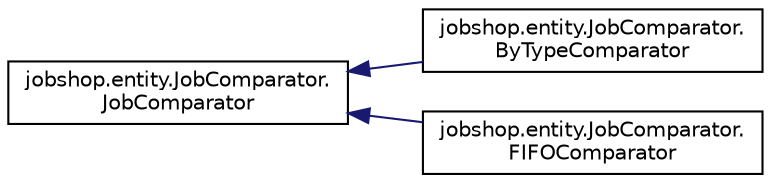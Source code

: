 digraph "Graphical Class Hierarchy"
{
  edge [fontname="Helvetica",fontsize="10",labelfontname="Helvetica",labelfontsize="10"];
  node [fontname="Helvetica",fontsize="10",shape=record];
  rankdir="LR";
  Node1 [label="jobshop.entity.JobComparator.\lJobComparator",height=0.2,width=0.4,color="black", fillcolor="white", style="filled",URL="$classjobshop_1_1entity_1_1_job_comparator_1_1_job_comparator.html"];
  Node1 -> Node2 [dir="back",color="midnightblue",fontsize="10",style="solid",fontname="Helvetica"];
  Node2 [label="jobshop.entity.JobComparator.\lByTypeComparator",height=0.2,width=0.4,color="black", fillcolor="white", style="filled",URL="$classjobshop_1_1entity_1_1_job_comparator_1_1_by_type_comparator.html"];
  Node1 -> Node3 [dir="back",color="midnightblue",fontsize="10",style="solid",fontname="Helvetica"];
  Node3 [label="jobshop.entity.JobComparator.\lFIFOComparator",height=0.2,width=0.4,color="black", fillcolor="white", style="filled",URL="$classjobshop_1_1entity_1_1_job_comparator_1_1_f_i_f_o_comparator.html"];
}
